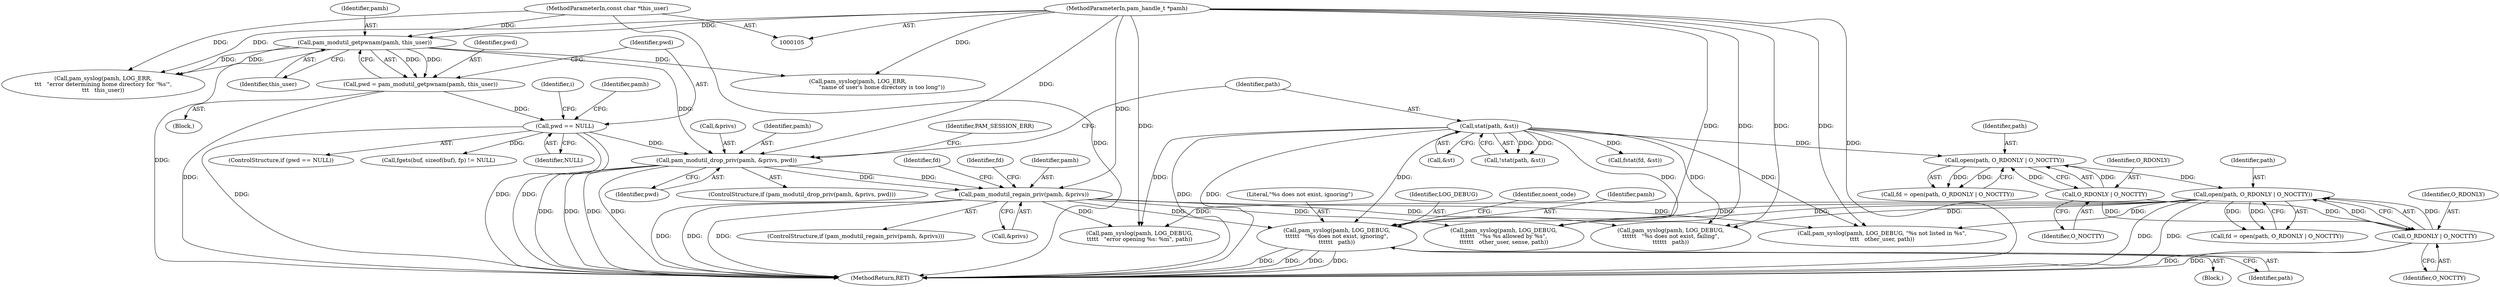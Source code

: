 digraph "0_altlinux_843807a3a90f52e7538be756616510730a24739a@API" {
"1000350" [label="(Call,pam_syslog(pamh, LOG_DEBUG,\n\t\t\t\t\t\t   \"%s does not exist, ignoring\",\n\t\t\t\t\t\t   path))"];
"1000216" [label="(Call,pam_modutil_regain_priv(pamh, &privs))"];
"1000175" [label="(Call,pam_modutil_drop_priv(pamh, &privs, pwd))"];
"1000130" [label="(Call,pam_modutil_getpwnam(pamh, this_user))"];
"1000106" [label="(MethodParameterIn,pam_handle_t *pamh)"];
"1000108" [label="(MethodParameterIn,const char *this_user)"];
"1000134" [label="(Call,pwd == NULL)"];
"1000128" [label="(Call,pwd = pam_modutil_getpwnam(pamh, this_user))"];
"1000184" [label="(Call,stat(path, &st))"];
"1000207" [label="(Call,open(path, O_RDONLY | O_NOCTTY))"];
"1000200" [label="(Call,open(path, O_RDONLY | O_NOCTTY))"];
"1000202" [label="(Call,O_RDONLY | O_NOCTTY)"];
"1000209" [label="(Call,O_RDONLY | O_NOCTTY)"];
"1000179" [label="(Identifier,pwd)"];
"1000352" [label="(Identifier,LOG_DEBUG)"];
"1000215" [label="(ControlStructure,if (pam_modutil_regain_priv(pamh, &privs)))"];
"1000203" [label="(Identifier,O_RDONLY)"];
"1000185" [label="(Identifier,path)"];
"1000139" [label="(Identifier,pamh)"];
"1000138" [label="(Call,pam_syslog(pamh, LOG_ERR,\n\t\t\t   \"error determining home directory for '%s'\",\n\t\t\t   this_user))"];
"1000231" [label="(Identifier,fd)"];
"1000218" [label="(Call,&privs)"];
"1000208" [label="(Identifier,path)"];
"1000349" [label="(Block,)"];
"1000168" [label="(Call,pam_syslog(pamh, LOG_ERR,\n                           \"name of user's home directory is too long\"))"];
"1000136" [label="(Identifier,NULL)"];
"1000177" [label="(Call,&privs)"];
"1000236" [label="(Call,fstat(fd, &st))"];
"1000108" [label="(MethodParameterIn,const char *this_user)"];
"1000210" [label="(Identifier,O_RDONLY)"];
"1000366" [label="(Identifier,noent_code)"];
"1000133" [label="(ControlStructure,if (pwd == NULL))"];
"1000216" [label="(Call,pam_modutil_regain_priv(pamh, &privs))"];
"1000131" [label="(Identifier,pamh)"];
"1000200" [label="(Call,open(path, O_RDONLY | O_NOCTTY))"];
"1000207" [label="(Call,open(path, O_RDONLY | O_NOCTTY))"];
"1000174" [label="(ControlStructure,if (pam_modutil_drop_priv(pamh, &privs, pwd)))"];
"1000360" [label="(Call,pam_syslog(pamh, LOG_DEBUG,\n\t\t\t\t\t\t   \"%s does not exist, failing\",\n\t\t\t\t\t\t   path))"];
"1000130" [label="(Call,pam_modutil_getpwnam(pamh, this_user))"];
"1000128" [label="(Call,pwd = pam_modutil_getpwnam(pamh, this_user))"];
"1000132" [label="(Identifier,this_user)"];
"1000202" [label="(Call,O_RDONLY | O_NOCTTY)"];
"1000309" [label="(Call,pam_syslog(pamh, LOG_DEBUG,\n\t\t\t\t\t\t   \"%s %s allowed by %s\",\n\t\t\t\t\t\t   other_user, sense, path))"];
"1000217" [label="(Identifier,pamh)"];
"1000176" [label="(Identifier,pamh)"];
"1000205" [label="(Call,fd = open(path, O_RDONLY | O_NOCTTY))"];
"1000258" [label="(Call,fgets(buf, sizeof(buf), fp) != NULL)"];
"1000371" [label="(Call,pam_syslog(pamh, LOG_DEBUG,\n\t\t\t\t\t   \"error opening %s: %m\", path))"];
"1000129" [label="(Identifier,pwd)"];
"1000350" [label="(Call,pam_syslog(pamh, LOG_DEBUG,\n\t\t\t\t\t\t   \"%s does not exist, ignoring\",\n\t\t\t\t\t\t   path))"];
"1000211" [label="(Identifier,O_NOCTTY)"];
"1000146" [label="(Identifier,i)"];
"1000181" [label="(Identifier,PAM_SESSION_ERR)"];
"1000209" [label="(Call,O_RDONLY | O_NOCTTY)"];
"1000223" [label="(Identifier,fd)"];
"1000323" [label="(Call,pam_syslog(pamh, LOG_DEBUG, \"%s not listed in %s\",\n\t\t\t\t   other_user, path))"];
"1000134" [label="(Call,pwd == NULL)"];
"1000354" [label="(Identifier,path)"];
"1000112" [label="(Block,)"];
"1000201" [label="(Identifier,path)"];
"1000351" [label="(Identifier,pamh)"];
"1000353" [label="(Literal,\"%s does not exist, ignoring\")"];
"1000378" [label="(MethodReturn,RET)"];
"1000135" [label="(Identifier,pwd)"];
"1000204" [label="(Identifier,O_NOCTTY)"];
"1000106" [label="(MethodParameterIn,pam_handle_t *pamh)"];
"1000184" [label="(Call,stat(path, &st))"];
"1000183" [label="(Call,!stat(path, &st))"];
"1000198" [label="(Call,fd = open(path, O_RDONLY | O_NOCTTY))"];
"1000175" [label="(Call,pam_modutil_drop_priv(pamh, &privs, pwd))"];
"1000186" [label="(Call,&st)"];
"1000350" -> "1000349"  [label="AST: "];
"1000350" -> "1000354"  [label="CFG: "];
"1000351" -> "1000350"  [label="AST: "];
"1000352" -> "1000350"  [label="AST: "];
"1000353" -> "1000350"  [label="AST: "];
"1000354" -> "1000350"  [label="AST: "];
"1000366" -> "1000350"  [label="CFG: "];
"1000350" -> "1000378"  [label="DDG: "];
"1000350" -> "1000378"  [label="DDG: "];
"1000350" -> "1000378"  [label="DDG: "];
"1000350" -> "1000378"  [label="DDG: "];
"1000216" -> "1000350"  [label="DDG: "];
"1000106" -> "1000350"  [label="DDG: "];
"1000184" -> "1000350"  [label="DDG: "];
"1000207" -> "1000350"  [label="DDG: "];
"1000216" -> "1000215"  [label="AST: "];
"1000216" -> "1000218"  [label="CFG: "];
"1000217" -> "1000216"  [label="AST: "];
"1000218" -> "1000216"  [label="AST: "];
"1000223" -> "1000216"  [label="CFG: "];
"1000231" -> "1000216"  [label="CFG: "];
"1000216" -> "1000378"  [label="DDG: "];
"1000216" -> "1000378"  [label="DDG: "];
"1000216" -> "1000378"  [label="DDG: "];
"1000175" -> "1000216"  [label="DDG: "];
"1000175" -> "1000216"  [label="DDG: "];
"1000106" -> "1000216"  [label="DDG: "];
"1000216" -> "1000309"  [label="DDG: "];
"1000216" -> "1000323"  [label="DDG: "];
"1000216" -> "1000360"  [label="DDG: "];
"1000216" -> "1000371"  [label="DDG: "];
"1000175" -> "1000174"  [label="AST: "];
"1000175" -> "1000179"  [label="CFG: "];
"1000176" -> "1000175"  [label="AST: "];
"1000177" -> "1000175"  [label="AST: "];
"1000179" -> "1000175"  [label="AST: "];
"1000181" -> "1000175"  [label="CFG: "];
"1000185" -> "1000175"  [label="CFG: "];
"1000175" -> "1000378"  [label="DDG: "];
"1000175" -> "1000378"  [label="DDG: "];
"1000175" -> "1000378"  [label="DDG: "];
"1000175" -> "1000378"  [label="DDG: "];
"1000130" -> "1000175"  [label="DDG: "];
"1000106" -> "1000175"  [label="DDG: "];
"1000134" -> "1000175"  [label="DDG: "];
"1000130" -> "1000128"  [label="AST: "];
"1000130" -> "1000132"  [label="CFG: "];
"1000131" -> "1000130"  [label="AST: "];
"1000132" -> "1000130"  [label="AST: "];
"1000128" -> "1000130"  [label="CFG: "];
"1000130" -> "1000378"  [label="DDG: "];
"1000130" -> "1000128"  [label="DDG: "];
"1000130" -> "1000128"  [label="DDG: "];
"1000106" -> "1000130"  [label="DDG: "];
"1000108" -> "1000130"  [label="DDG: "];
"1000130" -> "1000138"  [label="DDG: "];
"1000130" -> "1000138"  [label="DDG: "];
"1000130" -> "1000168"  [label="DDG: "];
"1000106" -> "1000105"  [label="AST: "];
"1000106" -> "1000378"  [label="DDG: "];
"1000106" -> "1000138"  [label="DDG: "];
"1000106" -> "1000168"  [label="DDG: "];
"1000106" -> "1000309"  [label="DDG: "];
"1000106" -> "1000323"  [label="DDG: "];
"1000106" -> "1000360"  [label="DDG: "];
"1000106" -> "1000371"  [label="DDG: "];
"1000108" -> "1000105"  [label="AST: "];
"1000108" -> "1000378"  [label="DDG: "];
"1000108" -> "1000138"  [label="DDG: "];
"1000134" -> "1000133"  [label="AST: "];
"1000134" -> "1000136"  [label="CFG: "];
"1000135" -> "1000134"  [label="AST: "];
"1000136" -> "1000134"  [label="AST: "];
"1000139" -> "1000134"  [label="CFG: "];
"1000146" -> "1000134"  [label="CFG: "];
"1000134" -> "1000378"  [label="DDG: "];
"1000134" -> "1000378"  [label="DDG: "];
"1000134" -> "1000378"  [label="DDG: "];
"1000128" -> "1000134"  [label="DDG: "];
"1000134" -> "1000258"  [label="DDG: "];
"1000128" -> "1000112"  [label="AST: "];
"1000129" -> "1000128"  [label="AST: "];
"1000135" -> "1000128"  [label="CFG: "];
"1000128" -> "1000378"  [label="DDG: "];
"1000184" -> "1000183"  [label="AST: "];
"1000184" -> "1000186"  [label="CFG: "];
"1000185" -> "1000184"  [label="AST: "];
"1000186" -> "1000184"  [label="AST: "];
"1000183" -> "1000184"  [label="CFG: "];
"1000184" -> "1000378"  [label="DDG: "];
"1000184" -> "1000378"  [label="DDG: "];
"1000184" -> "1000183"  [label="DDG: "];
"1000184" -> "1000183"  [label="DDG: "];
"1000184" -> "1000200"  [label="DDG: "];
"1000184" -> "1000236"  [label="DDG: "];
"1000184" -> "1000309"  [label="DDG: "];
"1000184" -> "1000323"  [label="DDG: "];
"1000184" -> "1000360"  [label="DDG: "];
"1000184" -> "1000371"  [label="DDG: "];
"1000207" -> "1000205"  [label="AST: "];
"1000207" -> "1000209"  [label="CFG: "];
"1000208" -> "1000207"  [label="AST: "];
"1000209" -> "1000207"  [label="AST: "];
"1000205" -> "1000207"  [label="CFG: "];
"1000207" -> "1000378"  [label="DDG: "];
"1000207" -> "1000378"  [label="DDG: "];
"1000207" -> "1000205"  [label="DDG: "];
"1000207" -> "1000205"  [label="DDG: "];
"1000200" -> "1000207"  [label="DDG: "];
"1000209" -> "1000207"  [label="DDG: "];
"1000209" -> "1000207"  [label="DDG: "];
"1000207" -> "1000309"  [label="DDG: "];
"1000207" -> "1000323"  [label="DDG: "];
"1000207" -> "1000360"  [label="DDG: "];
"1000207" -> "1000371"  [label="DDG: "];
"1000200" -> "1000198"  [label="AST: "];
"1000200" -> "1000202"  [label="CFG: "];
"1000201" -> "1000200"  [label="AST: "];
"1000202" -> "1000200"  [label="AST: "];
"1000198" -> "1000200"  [label="CFG: "];
"1000200" -> "1000198"  [label="DDG: "];
"1000200" -> "1000198"  [label="DDG: "];
"1000202" -> "1000200"  [label="DDG: "];
"1000202" -> "1000200"  [label="DDG: "];
"1000202" -> "1000204"  [label="CFG: "];
"1000203" -> "1000202"  [label="AST: "];
"1000204" -> "1000202"  [label="AST: "];
"1000202" -> "1000209"  [label="DDG: "];
"1000202" -> "1000209"  [label="DDG: "];
"1000209" -> "1000211"  [label="CFG: "];
"1000210" -> "1000209"  [label="AST: "];
"1000211" -> "1000209"  [label="AST: "];
"1000209" -> "1000378"  [label="DDG: "];
"1000209" -> "1000378"  [label="DDG: "];
}
